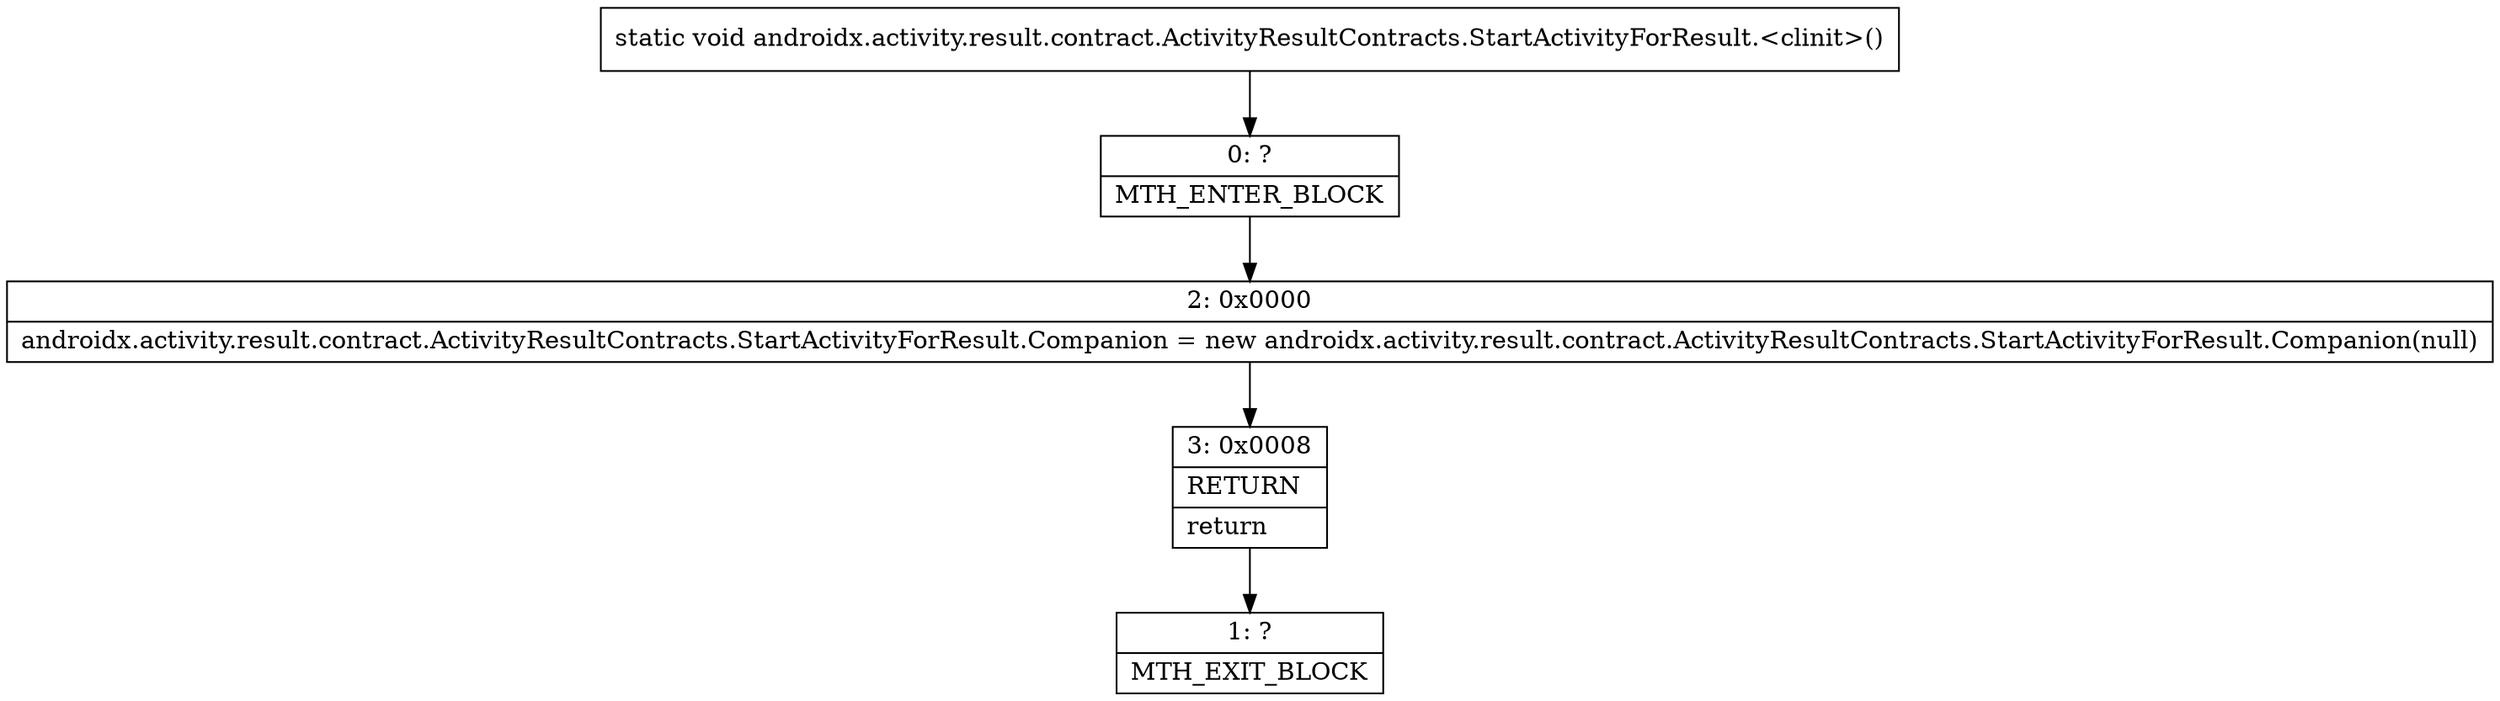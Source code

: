 digraph "CFG forandroidx.activity.result.contract.ActivityResultContracts.StartActivityForResult.\<clinit\>()V" {
Node_0 [shape=record,label="{0\:\ ?|MTH_ENTER_BLOCK\l}"];
Node_2 [shape=record,label="{2\:\ 0x0000|androidx.activity.result.contract.ActivityResultContracts.StartActivityForResult.Companion = new androidx.activity.result.contract.ActivityResultContracts.StartActivityForResult.Companion(null)\l}"];
Node_3 [shape=record,label="{3\:\ 0x0008|RETURN\l|return\l}"];
Node_1 [shape=record,label="{1\:\ ?|MTH_EXIT_BLOCK\l}"];
MethodNode[shape=record,label="{static void androidx.activity.result.contract.ActivityResultContracts.StartActivityForResult.\<clinit\>() }"];
MethodNode -> Node_0;Node_0 -> Node_2;
Node_2 -> Node_3;
Node_3 -> Node_1;
}

